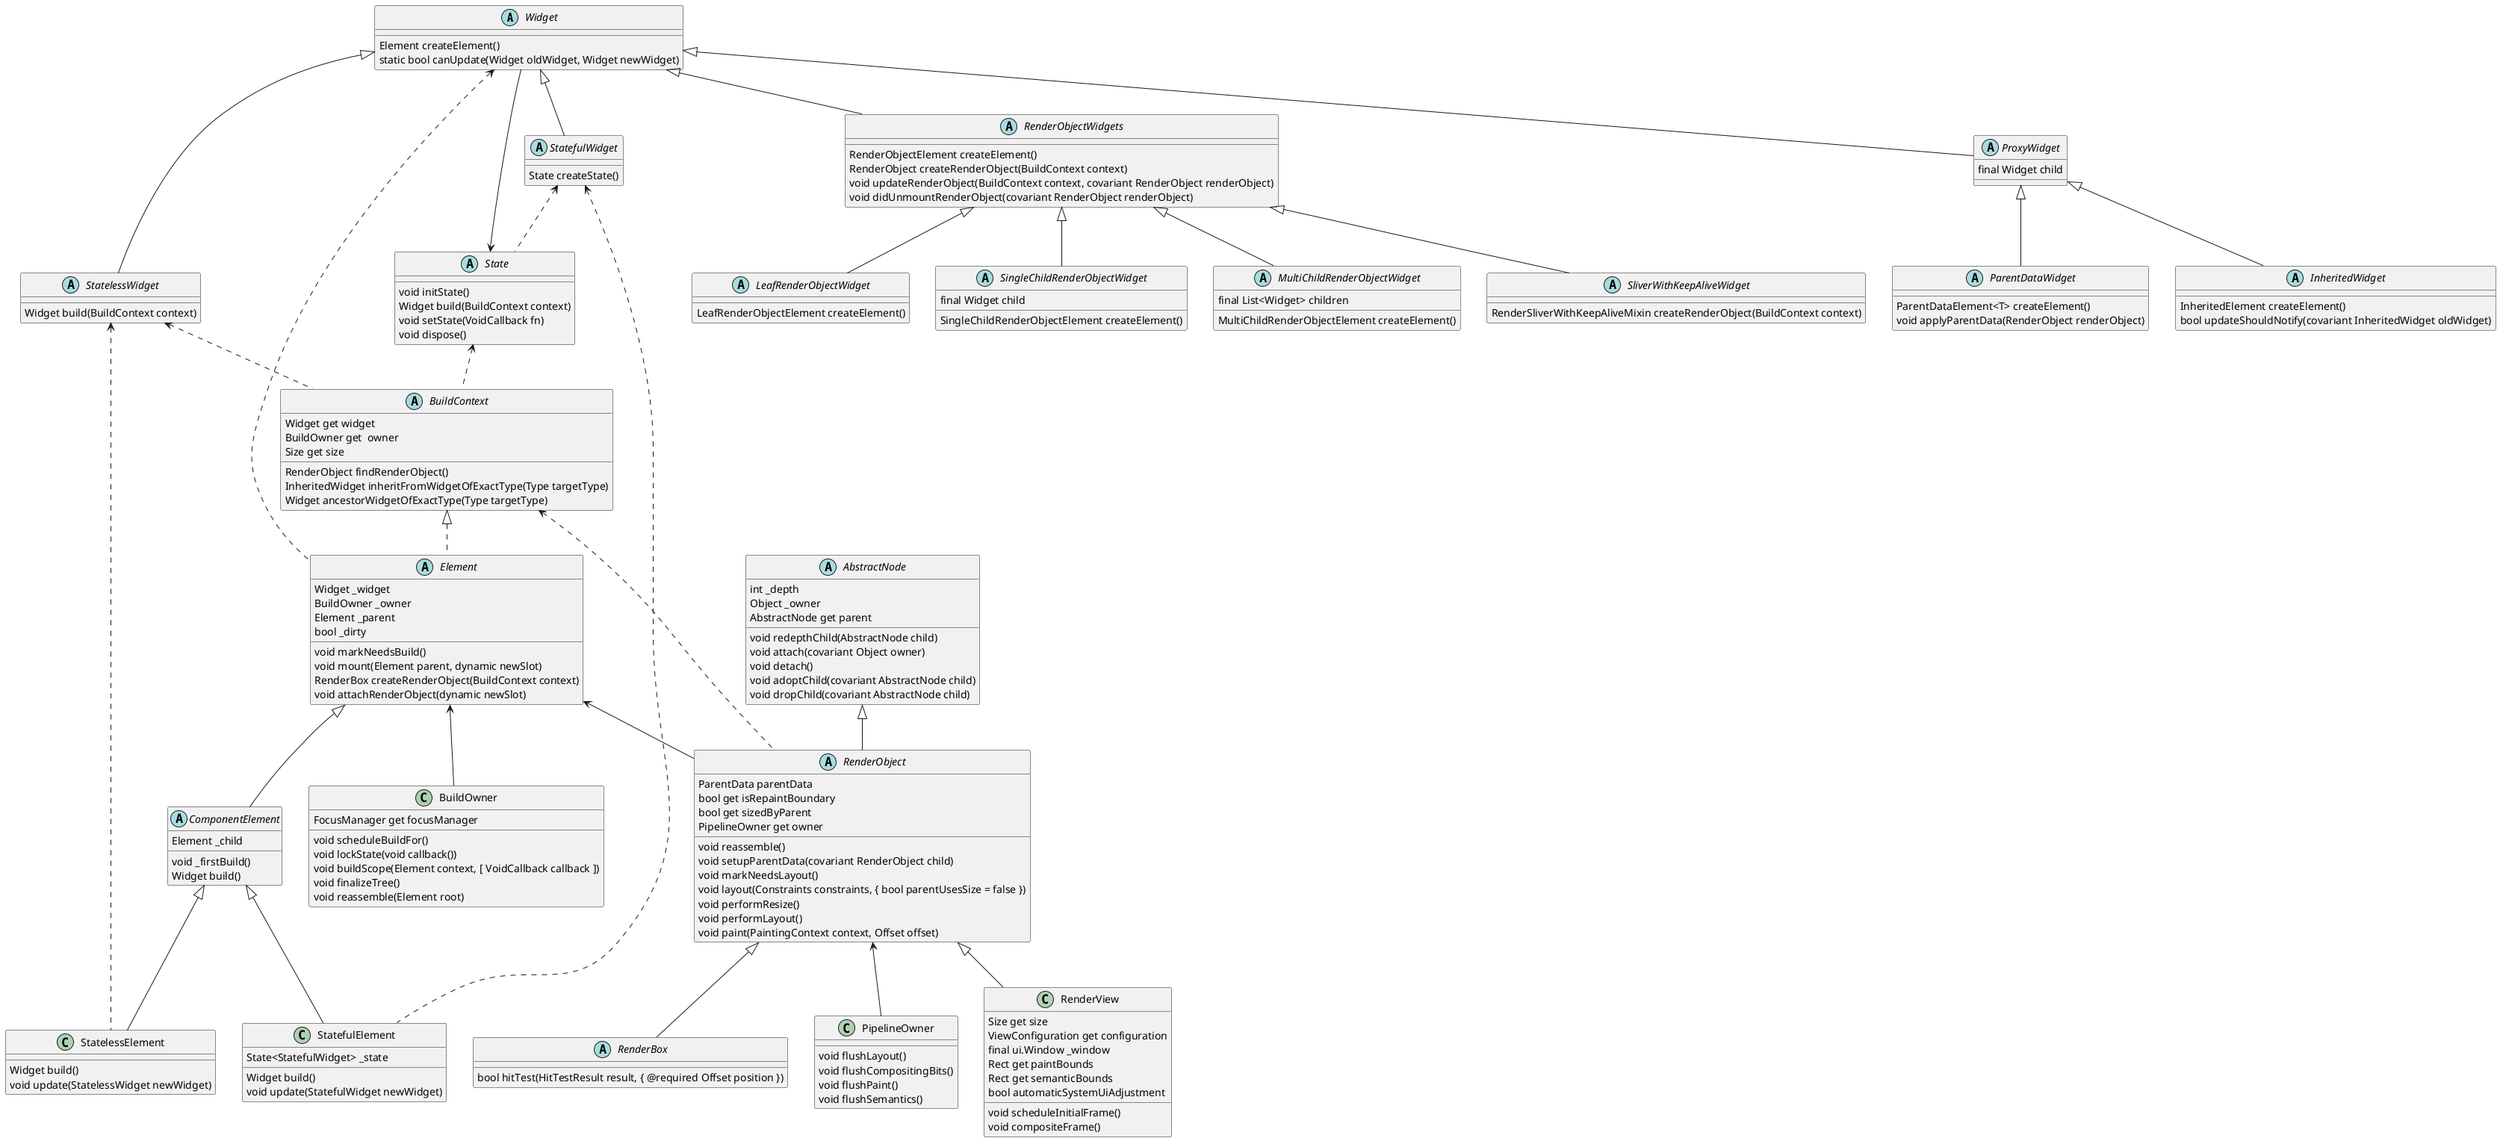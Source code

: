 @startuml
abstract class Widget {
  Element createElement()
  static bool canUpdate(Widget oldWidget, Widget newWidget)
}
'note top of Widget
'   widget是描述element配置的类，element管理着底层渲染树
'   createElement方法将配置解析为具体的实例
'   canUpdate方法是否可以使用`newWidget`来更新当前具有`oldWidget`作为其配置的[Element]
'      通过runtimeType和key进行判断
'  createElement 在element的updatechild inflateWidget调用，第一次在WidgetsBinding的attachToRenderTree，也是runApp时调用
'end note

abstract class StatelessWidget{
  Widget build(BuildContext context)
}
'note left of StatelessWidget
'  定义：一个不需要可变状态的widget
'  build方法通常在三种情况下调用
'    1 第一次插入tree
'    2 父widget改变他的配置
'    3 他依赖的InheritedWidget发生改变
'  性能优化 父widget定期改变配置或依赖的InheritedWidget经常改变
'    1 最小化构建方法传递的节点数量它创建的任何小部件
'      使用CustomPaint而不是Container和Decoration来实现绘图效果
'      使用align而不是Row，Padding，SizedBox来实现对其效果
'    2 尽可能使用const Widget并且提供const的构造器以便使用者也能做到
'    3 将StatelessWidget转为StatefulWidget,以便使用StatefulWidget的黑科技
'      缓存子树的公共部分或者更改树结构时使用[GlobalKey]
'    4 如果widget因为使用InheritedWidget而频繁创建，将子widget分为多个，改变部分由tree变为leave叶子
'
'  build方法
'    如果build方法依赖于任何事情，使用StatefulWidget
'end note

abstract class StatefulWidget{
   State createState()
}
'note right of StatefulWidget
'  定义：一个具有可变状态的widget
'  StatefulWidget主要有两类：
'    1 在State.initState分配资源并在State.dispose回收，但是不依赖于InheritedWidget
'      也不调用State.setState。通常用于application或者page的根widget,和子widget通过ChangeNotifier，stream
'      或其他方式通信。这种widget构建一次并且不再更新，对于cpu和GPU周期是相对便宜的。
'      因此，它们可能有些复杂和深度build方法
'    2 调用State.setState或依赖于InheritedWidget，这些通常会在应用程序的生命周期期间重建多次，
'      因此减少重建的影响很重要
'  性能优化
'    1 将状态推到树叶上，创建一个只更新自己的widget
'    2 最小化构建方法传递的节点数量它创建的任何小部件
'      理想情况下，有状态小部件只会创建一个单个小部件，该小部件将是[RenderObjectWidget]。
'      显然这并不总是实用，但是小部件越接近这个理想，效率会更高
'    3 如果子树不发生改变，缓存子树，每次使用时重用他，通常是将stateful的部分重构为一个widget
'    4 尽可能使用`const`widget。 （这相当于缓存小部件并重新使用它。）
'      可查看源码注释的例子 将State中依赖外部的属性，重构到具有const构造器的StatefulWidget中
'    5 避免改变任何创建子树的深度和改变子树中任何widget的类型
'      例如：比起返回child或将child包装在IgnorePointer里面，更好的做法是将child一直包装在IgnorePointer
'      里面，然后控制IgnorePointer.ignoring的属性。这是因为更改子树的深度需要
'      重建，布局和绘制整个子树，而只是更改属性将需要尽可能少的更改渲染树
'      （例如，在[IgnorePointer]的情况下，没有布局或重绘是必要的）
'    6 如果必须改变子树的深度，考虑将子树的公共部分重构为一个拥有GlobalKey的widget,这部分widget
'      将会在StatefulWidget的生命周期中保持一致
'end note

abstract class State{
   void initState()
   Widget build(BuildContext context)
   void setState(VoidCallback fn)
   void dispose()
}
'note right of State
' TODO 完善
' 定义：[StatefulWidget]的逻辑和内部状态
' state的生命周期
' ...
'end note
abstract class BuildContext{
   Widget get widget
   BuildOwner get  owner
   Size get size
   RenderObject findRenderObject()
   InheritedWidget inheritFromWidgetOfExactType(Type targetType)
   Widget ancestorWidgetOfExactType(Type targetType)

}
'note bottom of BuildContext
'  定义：定位一个widget到widget树的句柄
'  可以通过WidgetBuilder(如build方法)或State.context成员获取
'  每个widget都有自己的BuildContext,并通过父widget的build方法返回
'  在一个build方法里面，build方法的build context和build方法返回的widget的build context不一致
'     这会导致一些棘手的情况。比如Theme.of(context)会在给定的build context寻找最近的封闭theme
'     如果widgetQ的build方法返回包括[主题]在内的widget树中，并尝试使用[Theme.of]传递它自己的上下文，
'     Q的build方法将找不到[Theme]对象，theme.of使用的context与build方法的context不一致
'     具体看代码注释例子，如果需要为返回树的子部分构建上下文，可以使用Builder widget进行构建上下文
'  随着时间推移，特定widget的BuildContext会改变location当widget在树周围移动时，
'     因此该类的返回值不应该在返回方法之外缓存
'  [BuildContext]对象实际上是[Element]对象。 [BuildContext]接口用于阻止对[Element]对象的直接操作
'end note

abstract class Element{
  Widget _widget
  BuildOwner _owner
  Element _parent
  bool _dirty
  void markNeedsBuild()
  void mount(Element parent, dynamic newSlot)
  RenderBox createRenderObject(BuildContext context)
  void attachRenderObject(dynamic newSlot)
}

'note right of Element{
'  定义：在树中的特定位置[Widget]的实例化
'  widget描述了如何配置子树，但可以使用相同的widget同时配置多个子树，因为widget是不可变的
'  [Element]表示在树上特定位置的配置的widget的使用
'  元素形成一棵树。大多数元素都有一个独特的子元素，但有一些小部件（例如，[RenderObjectElement]的子类）可以有多个子元素
'  _widget 是Element的配置
'  _owner 是管理当前Element生命周期的对象
'  bool _dirty true标记当前element需要重建
'  markNeedsBuild 将元素标记为脏，并将其添加到全局widget列表中，以便在下一帧中重建，
'   由于在一个帧中构建一个元素两次是低效的，应用程序和widget应该被构造仅在帧开始的事件处理程序期间标记widget脏，而不是在构建本身期间

'   1 框架通过调用[Widget.createElement]来创建一个元素小部件将用作元素的初始配置
'   2 框架调用[mount]将新创建的元素添加到在给定父级的给定位置的树中，[mount]方法负责给任何子窗口小部件解析并调用[attachRenderObject]
'     来将任何关联的渲染对象附加到渲染树
'   3 此时，该元素被视为“活动”并可能出现在屏幕
'   4 在某些时候，父母可能决定更改用于配置此element的widget,例如因为父项使用重建新状态。发生这种情况时，框架将使用new调用widget的[update]
'     新窗口小部件将始终具有相同的[runtimeType]和key与旧小部件。如果父级希望更改树中此位置的小部件的[runtimeType]或key，可以通过卸载
'     元素并在此位置解析新小部件来做到这一点
'   5 在某些时候，祖先可能会决定删除树中这个元素（或者中间祖先），祖先通过调用本身的[deactivateChild]做到。停用中间祖先会从渲染树中
'     删除该元素的渲染对象并添加这个元素到[owner]的非活动元素列表，导致框架在此元素上调用[deactivate]
'   6 此时，该元素被视为“无效”，不会出现在屏幕上。元素只能保持在非活动状态，直到当前动画帧的结尾。在动画结束时frame，将卸载任何仍处于非活动状态的元素
'   7 如果元素被重新并入树中（例如，因为它或一个其祖先有一个重用的global key）.框架将从[owner]的非活动元素列表中删除元素，调用元素[activate]，
'     并重新附加元素的渲染对象到渲染树。（此时，该元素再次被视为“active”并可能出现在屏幕上。）
'   8 如果元素在当前动画帧结束时没有重新纳入树中，框架将调用元素的[unmount]
'   9 此时，元素被认为是“defunct”而不会在将来并入树中  defunct--死人，非现存的，停业
'  Element的生命周期
'}

abstract class ComponentElement{
  Element _child
  void _firstBuild()
  Widget build()
}
'note right of ComponentElement
' 定义：构成其他[Element]的[Element]
' [ComponentElement]通过创建其他[Element]来间接创建[RenderObject]而不是直接创建RenderObject
'
'end note

class StatelessElement{
   Widget build()
   void update(StatelessWidget newWidget)
}

'note right of StatelessElement{
'  定义：使用[StatelessWidget]作为其配置的[Element]
'   build调用widget.build(this)
'}

class StatefulElement{
   State<StatefulWidget> _state
   Widget build()
   void update(StatefulWidget newWidget)
}

'note left of StatefulElement{
' 定义：使用[StatefulWidget]作为其配置的[Element]
'  StatefulElement构造器初始化时将widget的state初始化，_state = widget.createState()
'  build方法调用 state.build
'}

abstract class AbstractNode{
   int _depth
   Object _owner
   AbstractNode get parent
   void redepthChild(AbstractNode child)
   void attach(covariant Object owner)
   void detach()
   void adoptChild(covariant AbstractNode child)
   void dropChild(covariant AbstractNode child)
}
'note right of AbstractNode{
'  定义：在树的一个抽象节点
'  AbstractNode具有深度，附件和父级的概念，但没有有一个child模型
'  节点的[深度]总是比他们的祖先更大
'  没保证兄弟姐妹之间的深度
'  节点的深度用于确保按深度顺序处理节点
'  孩子的[深度]可以比父亲的[深度]大一个以上，因为[深度]值永远不会减少：重要的是它大于父母
'  比如树的根节点是A，子节点B，孙子节点C，这时A的深度为0，B的深度为1，C的深度为2，
'     如果将C移动到A的子节点，C和B成为兄弟节点，这时深度不会发生变化
'     [深度]由[adoptChild]和[dropChild]方法自动维护
'  _depth 节点在树中的深度，当你遍历树时，树中节点的深度单调增加
'  _owner 此节点的所有者（如果未attached，则为null,此节点所属的整个子树将具有相同的所有者
'
' redepthChild将给定[child]的[depth]调整为大于自己节点的[depth]
' attach 将此节点标记为attached到给定所有者,通常只从[parent]的[attach]方法调用，并由[owner]标记为附加树的根
' detach 将此节点标记为detached,通常只从[parent]的[detach]调用，并由[owner]调用并将树的根标记为已分离
' adoptChild 将给定节点标记为此节点的子节点，子类在获取新child时应调用此函数
' dropChild  断开给定节点与此节点的连接，子类应该在失去孩子时调用此函数
'}

abstract class RenderObject{
  ParentData parentData
  bool get isRepaintBoundary
  bool get sizedByParent
  PipelineOwner get owner
  void reassemble()
  void setupParentData(covariant RenderObject child)
  void markNeedsLayout()
  void layout(Constraints constraints, { bool parentUsesSize = false })
  void performResize()
  void performLayout()
  void paint(PaintingContext context, Offset offset)
}
'
'note right of RenderObject{
' 定义： 渲染树中的对象
' [RenderObject]类层次结构是渲染库的核心的存在理由
'  [RenderObject]有一个[parent]，并且有一个名为[parentData]的插槽。父[RenderObject]可以存储子特定数据，例如，孩子的位置
'  [RenderObject]类也实现了布局和绘制协议
'   RenderObject没有定义子类的模型(比如一个node是否拥有0，1多个child)，
'      它也没有定义坐标系（例如，孩子是否位于笛卡尔坐标系中坐标，极坐标等)或者特定的布局协议(如layout是width输入，height输出
'      还是constraint输入size输出，或者父设置子的大小和位置在child lays out之前还是之后，或者
'      确定是否允许孩子访问他们父母的[parentData]插槽)
'  [RenderBox]子类引入了布局系统使用笛卡尔坐标的意见
'  layout方法需要传入两个参数，第一个为constraints，即 父节点对子节点大小的限制，该值根据父节点的布局逻辑确定。另外一个参数是 parentUsesSize，
'     该值用于确定 relayoutBoundary，该参数表示子节点布局变化是否影响父节点，如果为true，当子节点布局发生变化时父节点都会标记为需要重新布局，
'     如果为false，则子节点布局发生变化后不会影响父节点
'
'   PipelineOwner 重写AbstractNode的Owner
'
'  确定重新布局的边界
'  _relayoutBoundary 在layout方法中根据parentUsesSize设置，false _relayoutBoundary是自己，true _relayoutBoundary是父节点的
'  _relayoutBoundary，在markNeedsLayout中如果_relayoutBoundary不等于自己则调用markParentNeedsLayout，否则调用owner的Layout更新自己
'
'  isRepaintBoundary  是否为他的child创建一个分离的渲染列表，默认为false
'      在子类中重写此项以指示您的类的实例应该独立重绘。例如，重新渲染的渲染对象可能想要重绘自己，而不需要他们的父重绘
'      如果此getter返回true，则[paintBounds]将应用于此对象和所有后代
'    sizedByParent意为该节点的大小是否仅通过 parent 传给它的 constraints 就可以确定了，即该节点的大小与它自身的属性和其子节点无关
'        比如如果一个控件永远充满 parent 的大小，那么 sizedByParent就应该返回true，此时其大小在 performResize() 中就确定了，
'        在后面的 performLayout() 方法中将不会再被修改了，这种情况下 performLayout() 只负责布局子节点。
'    performResize 仅使用constraints更新渲染对象大小 在layout方法中，sizedByParent为true时调用。不要调用该函数使用layout替代
'       将[sizesByParent]设置为true的子类应覆盖此方法以计算其大小
'
'    performLayout每次都被layout方法调用，在 performLayout() 方法中除了完成自身布局，也必须完成子节点的布局，
'       这是因为只有父子节点全部完成后布局流程才算真正完成。所以最终的调用栈将会变成：layout() > performResize()/performLayout() > child.layout() > ... ，如此递归完成整个UI的布局。
'
'    paint方法 绘制child时当前canvas持有的context可能发生变化因为绘制操作前后要绘制的child可能需要记录在单独的合成图层上
'       非必须三条
'       1 边界内绘制 类似RenderFlex 根_overflow<0进行绘制,调用defaultPaint
'       2 剪裁超出部分 context.pushClipRect
'       3 paintOverflowIndicator 绘制错误部分提示
'
'    语义化即Semantics，主要是提供给读屏软件的接口，也是实现辅助功能的基础，通过语义化接口可以让机器理解页面上的内容，对于有视力障碍用户可以使用读屏软件来理解UI内容
'     如果一个RenderObject要支持语义化接口，可以实现 describeApproximatePaintClip和 visitChildrenForSemantics方法和semanticsAnnotator getter
'      可以使用的widget有Semantics(一个widget，用以描述widget树的具体语义)，MergeSemantic(合并其后代语义的widget)，ExcludeSemantics(删除后代所有语义的widget)
'
'  编写RenderObject子类
'  在大多数情况下，子类继承[RenderObject]本身是过度的，并且[RenderBox]将是一个更好的起点，如果一个不想使用
'     笛卡尔坐标可以直接继承RenderObject。编写[RenderBox]的大多数方面都适用于将[RenderObject]编写，因此关于RenderBox的讨论
'     是推荐背景阅读。主要区别在于布局和命中测试，因为那些是[RenderBox]主要专注的方面
'  1 layout 布局协议以[Constraints]的子类开头，更改布局协议查看Constraints怎么协Constraints的子类
'      performLayout方法应该采用[constraints]并应用它们。布局算法的输出是在描述用于父级布局几何对象的对象上设置的字段
'      任何时候渲染对象上的任何更改都会影响布局那个对象，它应该调用[markNeedsLayout]
'  2 Hit Testing
'    命中测试比布局更开放。没有方法可以覆盖，你应该提供一个
'  3 适应从一种协议到另一种协议  通常，Flutter渲染对象树的根是[RenderView]。这个对象有一个子节点，它必须是[RenderBox]
'     因此，如果你想在渲染树中有一个自定义的[RenderObject]子类，你有两个选择：您需要替换[RenderView]本身，或者您需要
'     有一个[RenderBox]，它将您的类作为其子类。 （后者很多更常见的情况。）
'    这个[RenderBox]子类从box协议转换为你的类的协议
'    特别是，这意味着对于命中测试它会覆盖[RenderBox.hitTest]，并为命中测试调用类中的任何方法
'    同样，它会覆盖[performLayout]来创建适合您的class[Constraints]对象并将其传递给孩子的[布局]方法
'  4 渲染对象之间的布局交互
'    通常，渲染对象的布局应该仅取决于它的孩子的布局输出，`parentUsesSize`只有在[layout]调用中设置为true
'    此外，如果设置为true，如果孩子要被渲染则父级必须调用孩子的[layout]，否则当子项更改其布局输出时，不会通知父/父
'
'
'}

abstract class RenderBox{
   bool hitTest(HitTestResult result, { @required Offset position })
}
'note right of RenderBox{
'
'   定义：2D笛卡尔坐标系中的渲染对象
'
'   通过将[BoxConstraints]对象传递到树中来执行框布局。框约束为子宽度和高度建立最小值和最大值。在确定其大小时，孩子必须尊重由其父级给予它的约束
'
'   该协议足以表达许多常见的盒子布局数据流。例如，要实现width-in-height-out数据流，请调用你孩子的[layout]功能，带有一组严格的
'   框约束宽度值（并为parentUsesSize传递true）。孩子决定之后它的高度，使用孩子的身高来确定你的size
'
'   编写RenderBox子类
'   人们可以实现一个新的[RenderBox]子类来描述一个新的布局模型，新的绘制模型，新的命中测试模型或新的语义模型，同时保留在[RenderBox]协议定义的笛卡尔空间中
'   要创建新协议，请考虑改为子类化[RenderObject]
'   1 新RenderBox子类的构造函数和属性
'     构造函数通常会为类每个属性获取一个命名参数。然后将该值传递给类的私有字段和构造函数断言其正确性（例如，如果它不应为null，则为断言它不是null
'     属性具有getter / setter / field组的形式，如下所示 见注释例子
'     如果布局使用此属性，设置器通常会在调用[markNeedsLayout]时完成，或如果只有画家功能呢，调用[markNeedsPaint]。（无需同时调用两者，
'     [markNeedsLayout]暗示[markNeedsPaint]。）
'     考虑布局和paint是昂贵的;对于调用[markNeedsLayout]或[markNeedsPaint]要保守。它们只应该在布局（或分别是paint）实际上已经改变时被调用
'   2 Children
'     如果渲染对象是叶子，也就是说，它不能有任何子对象，忽略此部分。 （叶子渲染对象的示例是[RenderImage]和[RenderParagraph]）
'     对于具有子项的渲染对象，有四种可能的场景
'         单个[RenderBox]子项。在这种情况下，请考虑继承自[RenderProxyBox]（如果渲染对象调整自身以匹配子项）或[RenderShiftedBox]
'         （如果孩子小于盒子和盒子将孩子本身对齐）
'         单个孩子，但它不是[RenderBox]。使用[RenderObjectWithChildMixin] mixin
'         多个child。使用[ContainerRenderObjectMixin] mixin
'         一个更复杂的child模型
'   3  使用RenderProxyBox
'      默认情况下，[RenderProxyBox]渲染对象调整自身大小适合其子级，或如果没有孩子，尽可能小;它通过所有命中测试并绘制给孩子，
'      内在维度和基线测量类似地代表孩子
'      [RenderProxyBox]的子类只需要覆盖[RenderBox]协议的重要部分，例如，[RenderOpacity]就是覆盖paint方法（和[alwaysNeedsCompositing]
'      来反映出 paint方法做了什么）和[visitChildrenForSemantics] 方法，所以这样当隐藏时，子对辅助功能工具隐藏了，并添加了一个
'      [RenderOpacity.opacity]字段
'      [RenderProxyBox]假定子节点是父节点的大小并且位于0,0。如果不是这样，那么请改用[RenderShiftedBox]
'   4  Using RenderShiftedBox
'      默认情况下，[RenderShiftedBox]的行为很像[RenderProxyBox]但是不假设孩子位于0,0（实际位置记录在孩子的[parentData]字段中）
'      并且没有提供默认布局算法
'   5  使用 RenderObjectWithChildMixin
'      如果渲染对象有一个子节点但它不是[RenderBox]，那么[RenderObjectWithChildMixin]类，这是一个将处理的mixin管理孩子的样板，将是有用的
'      它是一个带有一个类型参数的泛型类，即子类型。例如，如果你要构建一个`RenderFoo`类带有单一的`RenderBar`child，你可以使用mixin如下
'      见注释例子
'      既然`RenderFoo`类本身在这种情况下仍然是[RenderBox]，那么你仍然必须实现[RenderBox]布局算法，以及内在函数和基线，绘画和命中测试等功能
'   6  使用 ContainerRenderObjectMixin
'       如果一个渲染框可以有多个子节点，那么[ContainerRenderObjectMixin] mixin可用于处理样板。它使用链接列表以易于变异的方式为子项动态地建模
'       ，可以有效地运行。在这个模型中随机访问不是有效率;如果你需要随机访问孩子考虑下一节关于更复杂的子模型
'       [ContainerRenderObjectMixin]类有两个类型参数。首先是子对象的类型，第二个是他们的类型[parentData]。用于[parentData]的类本身必须具有
'       [ContainerParentDataMixin]类混入其中;这是[ContainerRenderObjectMixin]存储链表的位置。一个[ParentData]类可以继承[ContainerBoxParentData];
'       这本质上是 [BoxParentData]与[ContainerParentDataMixin]混合
'       在[RenderBox]中使用[ContainerRenderObjectMixin]时，请考虑混入[RenderBoxContainerDefaultsMixin]，它提供了一组实用程序
'       实现[RenderBox]协议公共部分的方法（例如画child）
'       当孩子走路时（例如在布局期间），以下模式是常用（在这种情况下假设孩子都是[RenderBox]对象以及此渲染对象使用`FooParentData`是
'         children的[parentData]字段
'         RenderBox child = firstChild;
'         /// while (child != null) {
'         ///   final FooParentData childParentData = child.parentData;
'         ///   // ...operate on child and childParentData...
'         ///   assert(child.parentData == childParentData);
'         ///   child = childParentData.nextSibling;
'         /// }
'
'   7 更复杂的儿童模型
'     渲染对象可以有更复杂的模型，例如a map of child键入枚举，或有效随机访问的2D网格child，或多个child 列表等,如果渲染对象具有
'      上面的mixins无法处理的模型，它必须实现[RenderObject]子协议，如下
'      删除孩子的任何时候，调用孩子的dropChild]
'      每次添加孩子时，调用孩子的[adopChild]
'      实现[attach]方法，使其在每个子节点上调用[attach]
'      实现[detach]方法，使其在每个子节点上调用[detach]
'      实现[redepthChildren]方法，使其在每个子节点上调用[redepthChild]
'      实现[visitChildren]方法，使其调用每个孩子的参数，通常按照paint顺序（从最前面到最前面）
'      实现[debugDescribeChildren]，使其为每个孩子输出[DiagnosticsNode]
'     实现这七个要点基本上就是前面提到的两者mixins做的
'   8  各种child和特定child数据
'      孩子可以拥有父母拥有的其他数据，但存储在child使用的[parentData]字段用于该数据的类必须从[ParentData]继承。 [setupParentData]方法
'        用于在附加子项时初始化子项的[parentData]字段
'      按照惯例，[RenderBox]子对象的[RenderBox]对象使用[BoxParentData]类，它有一个[BoxParentData.offset]字段来存储孩子相对于父母的位置
'      [RenderProxyBox]没有需要此偏移量，因此是此规则的一个例外
'   9  layout
'      [RenderBox]类实现布局算法。他们有为他们提供了一套约束，他们根据这些约束自己大小和他们可能拥有的任何其他输入（例如，他们的
'      child或属性）
'      实现[RenderBox]子类时，必须做出选择。可以仅根据约束大小本身，或者它是否使用任何其他约束调整大小的信息？纯粹基于的尺寸的一个例子
'      是约束会增长以适应父母
'      纯粹基于约束的大小允许系统做出一些重要的优化。使用此方法的类应该覆盖[sizesByParent]返回true，然后覆盖[performResize]来设置
'      [size]只使用约束，例如
'      @override
'      /// bool get sizedByParent => true;
'      ///
'      /// @override
'      /// void performResize() {
'      ///   size = constraints.smallest;
'      /// }
'      否则，在[performLayout]函数中设置大小
'      [performLayout]函数是渲染框位置的决定，如果不是[sizesByParent]，它们应该是什么[大小]，以及它们决定他们的孩子应该在哪里
'   10 RenderBox子项的layout
'      [performLayout]函数应该调用每个child（box）的[layout]函数，传递一个描述约束的孩子可以在其中呈现[BoxConstraints]对象
'      通过严格的约束（见[BoxConstraints.isTight]）给孩子将允许渲染库应用一些优化，因为它知道如果约束条件很紧，那么即使孩子本身的布局变化，
'      孩子的尺寸也不会改变
'      如果[performLayout]函数将使用子的大小来影响其他布局的各个方面，例如，如果渲染框在child周围调整大小，或根据孩子的大小定位几个孩子，
'      然后它必须为子项的[layout]指定`parentUsesSize`参数功能，将其设置为true
'      这个标志关闭了一些优化;不依赖于child的尺寸的算法会更有效率
'      特别是依赖child's [size]表示如果孩子被标记为脏布局，那么parent也可能被标记为脏布局，除非父母给孩子的[约束]是严格的约束
'      对于不会从[RenderProxyBox]继承的[RenderBox]类，布置了他们的孩子，也应该通过设置每个子节点的[parentData]对象的[BoxParentData.offset]字段
'        来定位他们
'   11 非RenderBox子项的layout
'      [RenderBox]的子元素不一定是[RenderBox]，如果他们使用另一种协议（如[RenderObject]所述），父级将传入子类相应的[Constraints]，
'      ，而不是[BoxConstraints]，父母会读用于该布局协议的[布局]的输出，而不是阅读孩子的大小。parentUsesSize起相同作用
'
'   12 Painting
'      该canvas对象不应该通过对[PaintingContext]方法的调用进行缓存。每次调用[PaintingContext]上的方法时，画布都会有一个改变身份的机会
'      偏移量offset指定了[PaintingContext.canvas]框的左上角位置的坐标系
'      画字使用TextPainter
'      画image,使用paintImage方法
'      一个使用[PaintingContext]并介绍新layers的[RenderBox]应覆盖[alwaysNeedsCompositing] getter并将其设置为true，
'      如果对象有时覆盖有时不覆盖该方法，在那种情况下，无论何时返回值会改变，调用[markNeedsCompositingBitsUpdate]
'      如果[alwaysNeedsCompositing] getter仅基于孩子的存在与否更改值，这个在添加或删除子项时自动完成，因此您不必显式调用它
'      任何时候对象的任何变化都会导致[paint]方法绘制不同的东西（但不会导致布局改变），对象应该调用[markNeedsPaint]
'   13 Painting children
'      调用PaintingContext.paintChild来绘制child
'      如果[paint]方法在paint child 之前将变换应用于绘制上下文（通常应用额外的偏移量），那么[applyPaintTransform]方法也应该被覆盖
'      该方法必须调整它的矩阵以与转换绘画上下文和绘制给定孩子之前的偏移量相同的方式给出。这由[globalToLocal]和[localToGlobal]方法使用
'   14 Hit Tests
'      覆盖hitTest或hitTestSelf和hitTestChildren
'      [hitTest]方法本身被赋予[Offset]，如果是，则必须返回true，对象或其中一个孩子已经吸收了命中（防止下面的物体来自被击中的这个），
'      如果命中可以继续到低于这个其他对象，则为false
'      对于每个子节点[RenderBox]，子节点上的[hitTest]方法应该是使用相同的[HitTestResult]参数调用并转换点进入孩子的坐标空间（以同样的方式
'      [applyPaintTransform]方法会）
'      [RenderBoxContainerDefaultsMixin]提供[RenderBoxContainerDefaultsMixin.defaultHitTestChildren]方法这样做假设孩子是轴对齐的，
'      没有变换，并根据[BoxParentData.offset]字段定位[parentData];更精心制作的盒子可以覆盖[hitTestChildren]
'      如果对象被击中，那么它也应该将自己添加到[HitTestResult]作为[hitTest]方法的参数给出的对象，使用[HitTestResult.add]。默认实现
'      遵循[hitTestSelf]确定框是否被击中。
'
'      命中测试不能依赖于已经发生的绘画
'   15 Semantics
'      对于一个render box可以实现describeApproximatePaintClip，visitChildrenForSemantics，semanticsAnnotator getter
'      默认实现对于表示仅影响布局的对象就足够了，但表示交互的节点组件或信息（图表，文本，图像等）应该提供更多完整实现
'
'   16 内在和基线 Intrinsics and Baselines
'      [RenderBox]对象必须实现两个附加协议：内在尺寸和基线测量
'      有四种方法可以实现内在大小，计算框的最小和最大固有宽度和高度。文档这些方法详细讨论了协议：
'       [computeMinIntrinsicWidth]，[computeMaxIntrinsicWidth]，[computeMinIntrinsicHeight]，[computeMaxIntrinsicHeight]
'      此外，如果盒子有任何孩子，它必须实施[computeDistanceToActualBaseline]。 [RenderProxyBox]提供了一个简单的转发给孩子的实施;
'      [RenderShiftedBox]提供了一个通过位置抵消相对于父母的孩子基线信息的实现
'      。如果你没有继承任何一个这些类，您必须自己实现算法
'
'  hitTest命中测试  一个对象是否可以响应事件，取决于其对命中测试的返回，当发生用户事件时，会从根节点（RenderView）开始进行命中测试
'    hitTest 方法用来判断该 RenderObject 是否在被点击的范围内，同时负责将被点击的 RenderBox 添加到 HitTestResult 列表中，
'    参数 position 为事件触发的坐标（如果有的话），返回 true 则表示有 RenderBox 通过了命中测试，需要响应事件，反之则认为当前RenderBox没有命中
'    在继承RenderBox时，可以直接重写hitTest()方法，也可以重写 hitTestSelf() 或 hitTestChildren(),
'    唯一不同的是 hitTest()中需要将通过命中测试的节点信息添加到命中测试结果列表中，而 hitTestSelf() 和 hitTestChildren()则只需要简单的返回true或false。
'}


class BuildOwner {
   FocusManager get focusManager
   void scheduleBuildFor()
   void lockState(void callback())
   void buildScope(Element context, [ VoidCallback callback ])
   void finalizeTree()
   void reassemble(Element root)
}

'note bottom of BuildOwner{
'   widgets框架的Manager类
'   该类跟踪哪些widget需要重建，并处理其他任务适用于整个widget树，例如管理非活动元素列表树，并在必要时触发“reassemble”命令在调试或热重载期间
'   主BuildOwner通常g归[WidgetsBinding]拥有，而且是从操作系统驱动，以及其余部分build/layout/paint pipeline
'   另外BuildOwner可以管理屏幕外widget树
'   要将构建所有者分配给树，请使用[RootRenderObjectElement.assignOwner]方法在根元素widget树上
'   scheduleBuildFor  将一个元素添加到dirty元素列表中，以便在[WidgetsBinding.drawFrame]调用[buildScope]时重建它
'   lockState  建立一个禁止调用[State.setState]的范围，调用callback函数，机制用来保证State.dispose不会调用State.setState
'   buildScope 建立更新widget树的范围，并调用给定的`callback`，然后，如果有的话,按照深度顺序使用[scheduleBuildFor]构建标记为dirty的所有元素
'     此机制可防止构建方法传递性地要求运行其他构建方法，从而可能导致无限循环
'     要在不执行任何其他工作的情况下刷新当前脏列表，可以调用此函数而不进行回调。这是框架在[WidgetsBinding.drawFrame]中每个frame执行的操作
'     一次只能激活一个[buildScope]
'     [buildScope]也意味着[lockState]范围
'     要在每次调用此方法时打印控制台消息，请将[debugPrintBuildScope]设置为true。这在调试小部件没有被标记为脏，或者经常被标记为脏的问题时非常有用
'   finalizeTree  通过卸载任何不在active状态的元素来完成构建过程，被WidgetsBinding.drawFrame调用
'   reassemble在应用程序代码更改或者热重新加载时使用
'}

class PipelineOwner {
  void flushLayout()
  void flushCompositingBits()
  void flushPaint()
  void flushSemantics()
}

'note right of PipelineOwner{
'  PipelineOwner管理渲染管道
'  PipelineOwner提供用于驱动渲染管道的接口并存储渲染对象请求访问在管道的每个阶段的状态。要刷新管道，请按顺序运行以下命令
'
'  1 flushLayout  更新需要计算布局的任何渲染对象，在此阶段，每个渲染对象的大小和位置被计算
'        渲染对象在此阶段可能会dirty他们的painting或合成状态
'  2 flushCompositingBits  更新任何合成位脏的渲染对象,在此阶段，每个渲染对象都会学习是否child需要合成
'     此信息在选择如何实现视觉效果如clip的绘画阶段使用。如果渲染对象具有合成子对象，它需要使用一个[Layer]创建clip以便clip应用于composited child（将被绘制成自己的[Layer]）
'  3 flushPaint 访问需要绘制的任何渲染对象。在这阶段，渲染对象有机会记录绘画命令进入[PictureLayer]并构建其他合成的[Layer]
'  4 flushSemantics  如果启用了semantics，此方法将编译渲染对象的语义，这个语义信息被使用辅助技术，以改善渲染树的可访问性
'
'  [RendererBinding]保存在屏幕上可见的渲染对象的PipelineOwner。您可以创建其他PipelineOwner管理屏幕外对象，它们可以flush pipeline
'     独立于屏幕内的render object
'}

abstract class RenderObjectWidgets{
  RenderObjectElement createElement()
  RenderObject createRenderObject(BuildContext context)
  void updateRenderObject(BuildContext context, covariant RenderObject renderObject)
  void didUnmountRenderObject(covariant RenderObject renderObject)
}
'note right of RenderObjectWidgets{
'   RenderObjectWidgets提供[RenderObjectElement]的配置，包装[RenderObject]，它提供了实际的渲染应用程序
'   void updateRenderObject(BuildContext context, covariant RenderObject renderObject)
'   void didUnmountRenderObject(covariant RenderObject renderObject)
'}

abstract class LeafRenderObjectWidget{
    LeafRenderObjectElement createElement()
}
'note left of LeafRenderObjectWidget {
'   定义：用于配置RenderObject子类的RenderObjectWidgets的没有孩子的超类
'   重写createElement方法返回 LeafRenderObjectElement
'   Widget树的叶子节点，用于没有子节点的widget，通常基础widget都属于这一类，如RichText、Image
'}

abstract class SingleChildRenderObjectWidget{
  final Widget child
  SingleChildRenderObjectElement createElement()
}

'note right of SingleChildRenderObjectWidget{
'  用于配置RenderObject子类的RenderObjectWidgets的有一个子槽的超类
'   包含一个子Widget，如：ConstrainedBox、DecoratedBox等
'   对于那个孩子，这个超类只提供存储空间，它实际上并没有提供更新逻辑
'}

abstract class MultiChildRenderObjectWidget{
   final List<Widget> children
   MultiChildRenderObjectElement createElement()
}
'note right of MultiChildRenderObjectWidget{
'  用于配置RenderObject子类的RenderObjectWidgets的只有一个孩子列表的超类
'  这个超类只提供了该子列表的存储，它实际上不提供更新逻辑
'   对于child列表，如果要对此列表进行变异，通常明智的做法是将[Key]放在小部件上，以便框架可以将旧配置与新的配置匹配并维护底层的渲染对象
'}
abstract class SliverWithKeepAliveWidget{
  RenderSliverWithKeepAliveMixin createRenderObject(BuildContext context)
}

'note right of SliverWithKeepAliveWidget{
'  定义：有[KeepAlive]子项的条子的基类
'}




abstract class ProxyWidget{
   final Widget child
}

'note right of ProxyWidget{
'  提供了子widget的widget，而不是构建新widget
'  可用作其他小部件的基类，例如[InheritedWidget]和
'  [ParentDataWidget]
'}
abstract class ParentDataWidget{
  ParentDataElement<T> createElement()
  void applyParentData(RenderObject renderObject)
}

'note right of ParentDataWidget{
'  将[ParentData]信息挂钩到 [RenderObjectWidget]s的子节点的小部件的基类
'  这可用于为有多个孩子的[RenderObjectWidget]的每个子提供配置，例如，[Stack]使用[Positioned]这个ParentDataWidget来定位每个孩子
'  [ParentDataWidget]特定于[RenderObject]的特定类型，因此也是一个特定的[RenderObjectWidget]类，那个类是`T`，是[ParentDataWidget]类型参数
'}

abstract class InheritedWidget{
   InheritedElement createElement()
   bool updateShouldNotify(covariant InheritedWidget oldWidget)
}

'note right of InheritedElement{
'  小部件的基类，可以有效地在树中传播信息
'  从构建上下文中获取特定类型的InheritedWidget的最近实例，使用[BuildContext.inheritFromWidgetOfExactType]
'  以这种方式引用时，InheritedWidget将导致使用者在InheritedWidget本身更改状态时重建
'  有时，继承的小部件是另一个类的实现细节，因此是私有的.在这种情况下，`of`方法通常是改为加入公共类
'  例如，[主题]实现为[StatelessWidget]构建私有继承的小部件; [Theme.of]看起来使用[BuildContext.inheritFromWidgetOfExactType]继承的小部件
'  然后返回[ThemeData]
'}

class RenderView{
   Size get size
   ViewConfiguration get configuration
   final ui.Window _window
   Rect get paintBounds
   Rect get semanticBounds
   bool automaticSystemUiAdjustment
   void scheduleInitialFrame()
   void compositeFrame()
}
'note right of RenderView{
' 渲染树的根
'
' compositeFrame()  将合成的图层树上载到引擎  实际上导致渲染管道的输出出现在屏幕上  _layer是OffsetLayer
'}
Widget <|-- StatelessWidget
Widget <|-- StatefulWidget
Widget <|-- RenderObjectWidgets
Widget <|-- ProxyWidget
Widget <..  Element
StatelessWidget <.. BuildContext
StatelessWidget <.. StatelessElement
StatefulWidget  <.. State
StatefulWidget  <.. StatefulElement
State           <.. BuildContext
State           <-- Widget
BuildContext    <|.. Element
BuildContext    <.. RenderObject
Element         <-- RenderObject
Element         <|-- ComponentElement
Element         <-- BuildOwner
ComponentElement  <|-- StatelessElement
ComponentElement  <|-- StatefulElement
AbstractNode      <|-- RenderObject
RenderObject      <|-- RenderBox
RenderObject      <--  PipelineOwner
RenderObject      <|-- RenderView

RenderObjectWidgets <|-- LeafRenderObjectWidget
RenderObjectWidgets <|-- SingleChildRenderObjectWidget
RenderObjectWidgets <|-- MultiChildRenderObjectWidget
RenderObjectWidgets <|-- SliverWithKeepAliveWidget

ProxyWidget         <|-- ParentDataWidget
ProxyWidget         <|-- InheritedWidget


@enduml